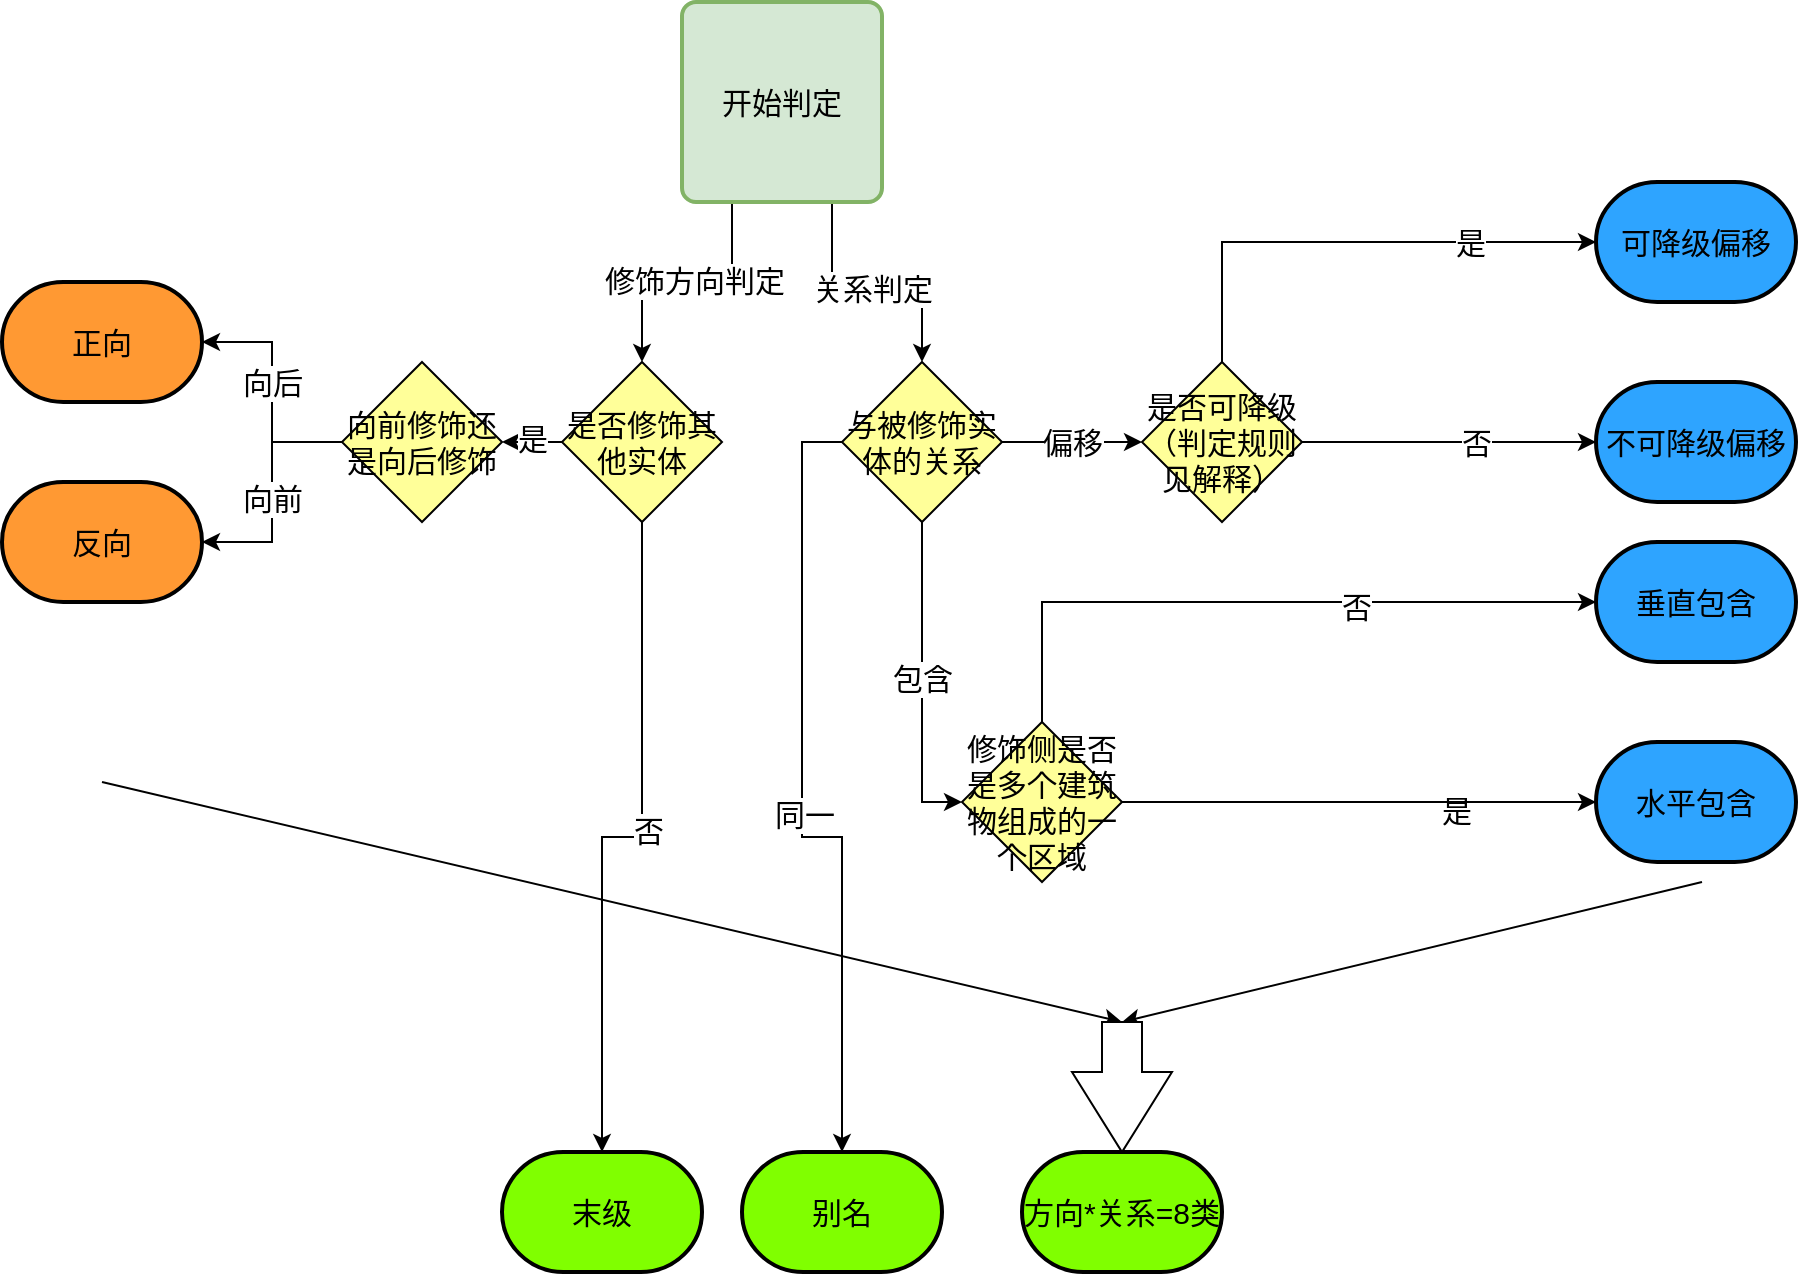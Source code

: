 <mxfile version="13.0.1" type="github"><diagram id="RQwwGhpR25mgCjyYO-BM" name="Page-1"><mxGraphModel dx="1548" dy="788" grid="1" gridSize="10" guides="1" tooltips="1" connect="1" arrows="1" fold="1" page="1" pageScale="1" pageWidth="827" pageHeight="1169" math="0" shadow="0"><root><mxCell id="0"/><mxCell id="1" parent="0"/><mxCell id="McqzRWmcmtrsy8lPVLtV-19" style="edgeStyle=orthogonalEdgeStyle;rounded=0;orthogonalLoop=1;jettySize=auto;html=1;exitX=0.25;exitY=1;exitDx=0;exitDy=0;entryX=0.5;entryY=0;entryDx=0;entryDy=0;fontSize=15;" edge="1" parent="1" source="McqzRWmcmtrsy8lPVLtV-1" target="McqzRWmcmtrsy8lPVLtV-10"><mxGeometry relative="1" as="geometry"/></mxCell><mxCell id="McqzRWmcmtrsy8lPVLtV-20" value="修饰方向判定" style="edgeLabel;html=1;align=center;verticalAlign=middle;resizable=0;points=[];fillColor=#FFFF99;fontSize=15;" vertex="1" connectable="0" parent="McqzRWmcmtrsy8lPVLtV-19"><mxGeometry x="-0.05" y="-1" relative="1" as="geometry"><mxPoint as="offset"/></mxGeometry></mxCell><mxCell id="McqzRWmcmtrsy8lPVLtV-22" style="edgeStyle=orthogonalEdgeStyle;rounded=0;orthogonalLoop=1;jettySize=auto;html=1;exitX=0.75;exitY=1;exitDx=0;exitDy=0;entryX=0.5;entryY=0;entryDx=0;entryDy=0;fontSize=15;" edge="1" parent="1" source="McqzRWmcmtrsy8lPVLtV-1" target="McqzRWmcmtrsy8lPVLtV-21"><mxGeometry relative="1" as="geometry"/></mxCell><mxCell id="McqzRWmcmtrsy8lPVLtV-51" value="关系判定" style="edgeLabel;html=1;align=center;verticalAlign=middle;resizable=0;points=[];fillColor=#FFFF99;fontSize=15;" vertex="1" connectable="0" parent="McqzRWmcmtrsy8lPVLtV-22"><mxGeometry x="-0.038" y="-3" relative="1" as="geometry"><mxPoint as="offset"/></mxGeometry></mxCell><mxCell id="McqzRWmcmtrsy8lPVLtV-1" value="开始判定" style="rounded=1;whiteSpace=wrap;html=1;absoluteArcSize=1;arcSize=14;strokeWidth=2;fontSize=15;fillColor=#d5e8d4;strokeColor=#82b366;" vertex="1" parent="1"><mxGeometry x="370" y="10" width="100" height="100" as="geometry"/></mxCell><mxCell id="McqzRWmcmtrsy8lPVLtV-2" value="可降级偏移" style="strokeWidth=2;html=1;shape=mxgraph.flowchart.terminator;whiteSpace=wrap;fillColor=#2EA4FF;fontSize=15;" vertex="1" parent="1"><mxGeometry x="827" y="100" width="100" height="60" as="geometry"/></mxCell><mxCell id="McqzRWmcmtrsy8lPVLtV-3" value="别名" style="strokeWidth=2;html=1;shape=mxgraph.flowchart.terminator;whiteSpace=wrap;fillColor=#80FF00;fontSize=15;" vertex="1" parent="1"><mxGeometry x="400" y="585" width="100" height="60" as="geometry"/></mxCell><mxCell id="McqzRWmcmtrsy8lPVLtV-4" value="水平包含" style="strokeWidth=2;html=1;shape=mxgraph.flowchart.terminator;whiteSpace=wrap;fillColor=#2EA4FF;fontSize=15;" vertex="1" parent="1"><mxGeometry x="827" y="380" width="100" height="60" as="geometry"/></mxCell><mxCell id="McqzRWmcmtrsy8lPVLtV-5" value="垂直包含" style="strokeWidth=2;html=1;shape=mxgraph.flowchart.terminator;whiteSpace=wrap;fillColor=#2EA4FF;fontSize=15;" vertex="1" parent="1"><mxGeometry x="827" y="280" width="100" height="60" as="geometry"/></mxCell><mxCell id="McqzRWmcmtrsy8lPVLtV-6" value="不可降级偏移" style="strokeWidth=2;html=1;shape=mxgraph.flowchart.terminator;whiteSpace=wrap;fillColor=#2EA4FF;fontSize=15;" vertex="1" parent="1"><mxGeometry x="827" y="200" width="100" height="60" as="geometry"/></mxCell><mxCell id="McqzRWmcmtrsy8lPVLtV-7" value="正向" style="strokeWidth=2;html=1;shape=mxgraph.flowchart.terminator;whiteSpace=wrap;fillColor=#FF9933;fontSize=15;" vertex="1" parent="1"><mxGeometry x="30" y="150" width="100" height="60" as="geometry"/></mxCell><mxCell id="McqzRWmcmtrsy8lPVLtV-8" value="反向" style="strokeWidth=2;html=1;shape=mxgraph.flowchart.terminator;whiteSpace=wrap;fillColor=#FF9933;fontSize=15;" vertex="1" parent="1"><mxGeometry x="30" y="250" width="100" height="60" as="geometry"/></mxCell><mxCell id="McqzRWmcmtrsy8lPVLtV-9" value="末级" style="strokeWidth=2;html=1;shape=mxgraph.flowchart.terminator;whiteSpace=wrap;fillColor=#80FF00;fontSize=15;" vertex="1" parent="1"><mxGeometry x="280" y="585" width="100" height="60" as="geometry"/></mxCell><mxCell id="McqzRWmcmtrsy8lPVLtV-14" style="edgeStyle=orthogonalEdgeStyle;rounded=0;orthogonalLoop=1;jettySize=auto;html=1;exitX=0;exitY=0.5;exitDx=0;exitDy=0;entryX=1;entryY=0.5;entryDx=0;entryDy=0;fillColor=#FFFF99;fontSize=15;" edge="1" parent="1" source="McqzRWmcmtrsy8lPVLtV-10" target="McqzRWmcmtrsy8lPVLtV-13"><mxGeometry relative="1" as="geometry"/></mxCell><mxCell id="McqzRWmcmtrsy8lPVLtV-39" value="是" style="edgeLabel;html=1;align=center;verticalAlign=middle;resizable=0;points=[];fillColor=#FFFF99;fontSize=15;" vertex="1" connectable="0" parent="McqzRWmcmtrsy8lPVLtV-14"><mxGeometry x="0.04" y="-2" relative="1" as="geometry"><mxPoint as="offset"/></mxGeometry></mxCell><mxCell id="McqzRWmcmtrsy8lPVLtV-43" style="edgeStyle=orthogonalEdgeStyle;rounded=0;orthogonalLoop=1;jettySize=auto;html=1;exitX=0.5;exitY=1;exitDx=0;exitDy=0;fontSize=15;" edge="1" parent="1" source="McqzRWmcmtrsy8lPVLtV-10" target="McqzRWmcmtrsy8lPVLtV-9"><mxGeometry relative="1" as="geometry"/></mxCell><mxCell id="McqzRWmcmtrsy8lPVLtV-44" value="否" style="edgeLabel;html=1;align=center;verticalAlign=middle;resizable=0;points=[];fillColor=#FFFF99;fontSize=15;" vertex="1" connectable="0" parent="McqzRWmcmtrsy8lPVLtV-43"><mxGeometry x="-0.084" y="3" relative="1" as="geometry"><mxPoint as="offset"/></mxGeometry></mxCell><mxCell id="McqzRWmcmtrsy8lPVLtV-10" value="是否修饰其他实体" style="rhombus;whiteSpace=wrap;html=1;fillColor=#FFFF99;fontSize=15;" vertex="1" parent="1"><mxGeometry x="310" y="190" width="80" height="80" as="geometry"/></mxCell><mxCell id="McqzRWmcmtrsy8lPVLtV-15" style="edgeStyle=orthogonalEdgeStyle;rounded=0;orthogonalLoop=1;jettySize=auto;html=1;exitX=0;exitY=0.5;exitDx=0;exitDy=0;entryX=1;entryY=0.5;entryDx=0;entryDy=0;entryPerimeter=0;fontSize=15;" edge="1" parent="1" source="McqzRWmcmtrsy8lPVLtV-13" target="McqzRWmcmtrsy8lPVLtV-7"><mxGeometry relative="1" as="geometry"/></mxCell><mxCell id="McqzRWmcmtrsy8lPVLtV-17" value="向后" style="edgeLabel;html=1;align=center;verticalAlign=middle;resizable=0;points=[];fillColor=#FF9933;fontSize=15;" vertex="1" connectable="0" parent="McqzRWmcmtrsy8lPVLtV-15"><mxGeometry x="0.092" relative="1" as="geometry"><mxPoint as="offset"/></mxGeometry></mxCell><mxCell id="McqzRWmcmtrsy8lPVLtV-16" style="edgeStyle=orthogonalEdgeStyle;rounded=0;orthogonalLoop=1;jettySize=auto;html=1;exitX=0;exitY=0.5;exitDx=0;exitDy=0;fontSize=15;" edge="1" parent="1" source="McqzRWmcmtrsy8lPVLtV-13" target="McqzRWmcmtrsy8lPVLtV-8"><mxGeometry relative="1" as="geometry"/></mxCell><mxCell id="McqzRWmcmtrsy8lPVLtV-18" value="向前" style="edgeLabel;html=1;align=center;verticalAlign=middle;resizable=0;points=[];fillColor=#FF9933;fontSize=15;" vertex="1" connectable="0" parent="McqzRWmcmtrsy8lPVLtV-16"><mxGeometry x="0.042" relative="1" as="geometry"><mxPoint as="offset"/></mxGeometry></mxCell><mxCell id="McqzRWmcmtrsy8lPVLtV-13" value="向前修饰还是向后修饰" style="rhombus;whiteSpace=wrap;html=1;fillColor=#FFFF99;fontSize=15;" vertex="1" parent="1"><mxGeometry x="200" y="190" width="80" height="80" as="geometry"/></mxCell><mxCell id="McqzRWmcmtrsy8lPVLtV-24" style="edgeStyle=orthogonalEdgeStyle;rounded=0;orthogonalLoop=1;jettySize=auto;html=1;exitX=0.5;exitY=1;exitDx=0;exitDy=0;entryX=0;entryY=0.5;entryDx=0;entryDy=0;fillColor=#FFFF99;fontSize=15;" edge="1" parent="1" source="McqzRWmcmtrsy8lPVLtV-21" target="McqzRWmcmtrsy8lPVLtV-23"><mxGeometry relative="1" as="geometry"/></mxCell><mxCell id="McqzRWmcmtrsy8lPVLtV-25" value="包含" style="edgeLabel;html=1;align=center;verticalAlign=middle;resizable=0;points=[];fillColor=#FFFF99;fontSize=15;" vertex="1" connectable="0" parent="McqzRWmcmtrsy8lPVLtV-24"><mxGeometry x="-0.033" relative="1" as="geometry"><mxPoint as="offset"/></mxGeometry></mxCell><mxCell id="McqzRWmcmtrsy8lPVLtV-33" value="偏移" style="edgeStyle=orthogonalEdgeStyle;rounded=0;orthogonalLoop=1;jettySize=auto;html=1;exitX=1;exitY=0.5;exitDx=0;exitDy=0;fillColor=#FFFF99;fontSize=15;" edge="1" parent="1" source="McqzRWmcmtrsy8lPVLtV-21" target="McqzRWmcmtrsy8lPVLtV-32"><mxGeometry relative="1" as="geometry"/></mxCell><mxCell id="McqzRWmcmtrsy8lPVLtV-45" style="edgeStyle=orthogonalEdgeStyle;rounded=0;orthogonalLoop=1;jettySize=auto;html=1;exitX=0;exitY=0.5;exitDx=0;exitDy=0;entryX=0.5;entryY=0;entryDx=0;entryDy=0;entryPerimeter=0;fontSize=15;" edge="1" parent="1" source="McqzRWmcmtrsy8lPVLtV-21" target="McqzRWmcmtrsy8lPVLtV-3"><mxGeometry relative="1" as="geometry"/></mxCell><mxCell id="McqzRWmcmtrsy8lPVLtV-46" value="同一" style="edgeLabel;html=1;align=center;verticalAlign=middle;resizable=0;points=[];fillColor=#FFFF99;fontSize=15;" vertex="1" connectable="0" parent="McqzRWmcmtrsy8lPVLtV-45"><mxGeometry x="0.042" y="1" relative="1" as="geometry"><mxPoint as="offset"/></mxGeometry></mxCell><mxCell id="McqzRWmcmtrsy8lPVLtV-21" value="与被修饰实体的关系" style="rhombus;whiteSpace=wrap;html=1;fillColor=#FFFF99;fontSize=15;" vertex="1" parent="1"><mxGeometry x="450" y="190" width="80" height="80" as="geometry"/></mxCell><mxCell id="McqzRWmcmtrsy8lPVLtV-26" style="edgeStyle=orthogonalEdgeStyle;rounded=0;orthogonalLoop=1;jettySize=auto;html=1;exitX=1;exitY=0.5;exitDx=0;exitDy=0;fontSize=15;" edge="1" parent="1" source="McqzRWmcmtrsy8lPVLtV-23" target="McqzRWmcmtrsy8lPVLtV-4"><mxGeometry relative="1" as="geometry"/></mxCell><mxCell id="McqzRWmcmtrsy8lPVLtV-30" style="edgeStyle=orthogonalEdgeStyle;rounded=0;orthogonalLoop=1;jettySize=auto;html=1;exitX=0.5;exitY=0;exitDx=0;exitDy=0;entryX=0;entryY=0.5;entryDx=0;entryDy=0;entryPerimeter=0;fontSize=15;" edge="1" parent="1" source="McqzRWmcmtrsy8lPVLtV-23" target="McqzRWmcmtrsy8lPVLtV-5"><mxGeometry relative="1" as="geometry"/></mxCell><mxCell id="McqzRWmcmtrsy8lPVLtV-31" value="否" style="edgeLabel;html=1;align=center;verticalAlign=middle;resizable=0;points=[];fillColor=#FFFF99;fontSize=15;" vertex="1" connectable="0" parent="McqzRWmcmtrsy8lPVLtV-30"><mxGeometry x="0.284" y="-2" relative="1" as="geometry"><mxPoint as="offset"/></mxGeometry></mxCell><mxCell id="McqzRWmcmtrsy8lPVLtV-23" value="修饰侧是否是多个建筑物组成的一个区域" style="rhombus;whiteSpace=wrap;html=1;fillColor=#FFFF99;fontSize=15;" vertex="1" parent="1"><mxGeometry x="510" y="370" width="80" height="80" as="geometry"/></mxCell><mxCell id="McqzRWmcmtrsy8lPVLtV-27" value="是" style="text;html=1;align=center;verticalAlign=middle;resizable=0;points=[];autosize=1;fontSize=15;" vertex="1" parent="1"><mxGeometry x="742" y="404" width="30" height="20" as="geometry"/></mxCell><mxCell id="McqzRWmcmtrsy8lPVLtV-34" style="edgeStyle=orthogonalEdgeStyle;rounded=0;orthogonalLoop=1;jettySize=auto;html=1;exitX=1;exitY=0.5;exitDx=0;exitDy=0;fontSize=15;" edge="1" parent="1" source="McqzRWmcmtrsy8lPVLtV-32" target="McqzRWmcmtrsy8lPVLtV-6"><mxGeometry relative="1" as="geometry"/></mxCell><mxCell id="McqzRWmcmtrsy8lPVLtV-38" value="否" style="edgeLabel;html=1;align=center;verticalAlign=middle;resizable=0;points=[];fontSize=15;" vertex="1" connectable="0" parent="McqzRWmcmtrsy8lPVLtV-34"><mxGeometry x="0.175" relative="1" as="geometry"><mxPoint as="offset"/></mxGeometry></mxCell><mxCell id="McqzRWmcmtrsy8lPVLtV-36" style="edgeStyle=orthogonalEdgeStyle;rounded=0;orthogonalLoop=1;jettySize=auto;html=1;exitX=0.5;exitY=0;exitDx=0;exitDy=0;entryX=0;entryY=0.5;entryDx=0;entryDy=0;entryPerimeter=0;fontSize=15;" edge="1" parent="1" source="McqzRWmcmtrsy8lPVLtV-32" target="McqzRWmcmtrsy8lPVLtV-2"><mxGeometry relative="1" as="geometry"/></mxCell><mxCell id="McqzRWmcmtrsy8lPVLtV-37" value="是" style="edgeLabel;html=1;align=center;verticalAlign=middle;resizable=0;points=[];fontSize=15;" vertex="1" connectable="0" parent="McqzRWmcmtrsy8lPVLtV-36"><mxGeometry x="0.49" relative="1" as="geometry"><mxPoint as="offset"/></mxGeometry></mxCell><mxCell id="McqzRWmcmtrsy8lPVLtV-32" value="是否可降级&lt;br&gt;（判定规则见解释）" style="rhombus;whiteSpace=wrap;html=1;fillColor=#FFFF99;fontSize=15;" vertex="1" parent="1"><mxGeometry x="600" y="190" width="80" height="80" as="geometry"/></mxCell><mxCell id="McqzRWmcmtrsy8lPVLtV-47" value="" style="endArrow=classic;html=1;fontSize=15;" edge="1" parent="1"><mxGeometry width="50" height="50" relative="1" as="geometry"><mxPoint x="80" y="400" as="sourcePoint"/><mxPoint x="590" y="520" as="targetPoint"/></mxGeometry></mxCell><mxCell id="McqzRWmcmtrsy8lPVLtV-48" value="" style="endArrow=classic;html=1;fontSize=15;" edge="1" parent="1"><mxGeometry width="50" height="50" relative="1" as="geometry"><mxPoint x="880" y="450" as="sourcePoint"/><mxPoint x="590" y="520" as="targetPoint"/></mxGeometry></mxCell><mxCell id="McqzRWmcmtrsy8lPVLtV-49" value="方向*关系=8类" style="strokeWidth=2;html=1;shape=mxgraph.flowchart.terminator;whiteSpace=wrap;fillColor=#80FF00;fontSize=15;" vertex="1" parent="1"><mxGeometry x="540" y="585" width="100" height="60" as="geometry"/></mxCell><mxCell id="McqzRWmcmtrsy8lPVLtV-50" value="" style="html=1;shadow=0;dashed=0;align=center;verticalAlign=middle;shape=mxgraph.arrows2.arrow;dy=0.6;dx=40;direction=south;notch=0;fontSize=15;" vertex="1" parent="1"><mxGeometry x="565" y="520" width="50" height="65" as="geometry"/></mxCell></root></mxGraphModel></diagram></mxfile>